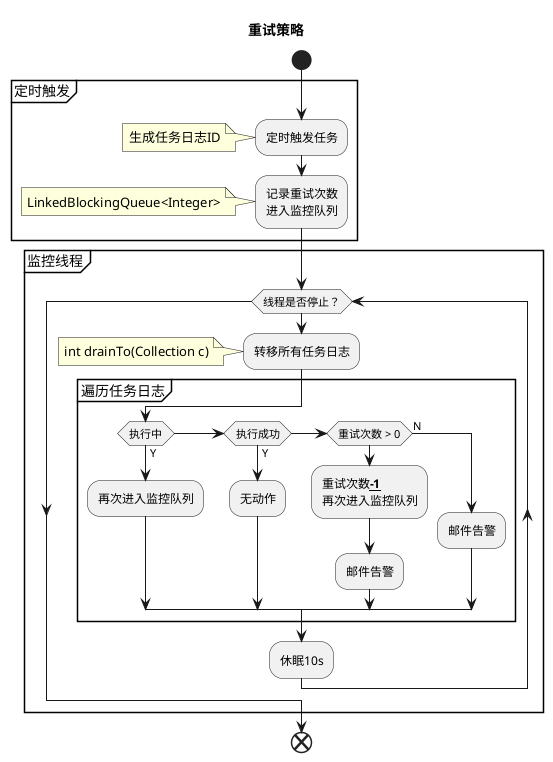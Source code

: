 @startuml
title 重试策略

start
partition 定时触发 {
    :定时触发任务;
    note left
        生成任务日志ID
    end note
    :记录重试次数\n进入监控队列;
    note left
        LinkedBlockingQueue<Integer>
    end note
}

partition 监控线程 {
    while (线程是否停止？)
        :转移所有任务日志;
        note left
            int drainTo(Collection c)
        end note
        partition 遍历任务日志 {
            if (执行中) then (Y)
              :再次进入监控队列;
            elseif (执行成功) then (Y)
              :无动作;
            elseif (重试次数 > 0)
                :重试次数__**-1**__\n再次进入监控队列;
                :邮件告警;
            else (N)
                :邮件告警;
            endif
        }
        :休眠10s;
    endwhile;
}

end
@enduml